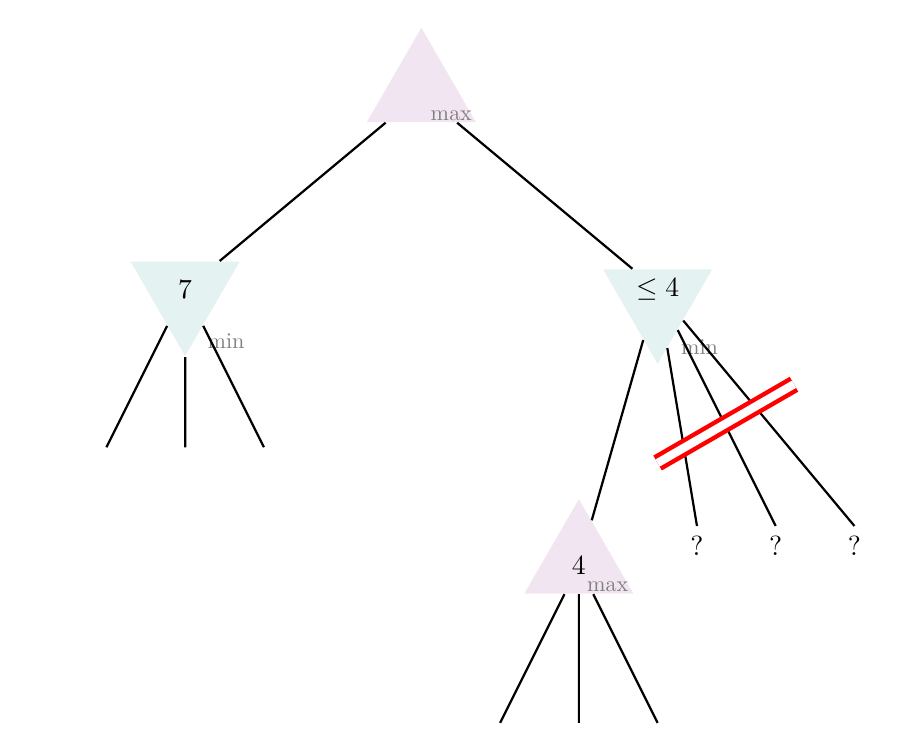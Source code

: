﻿\begin{tikzpicture}
		
\tikzstyle{mytrianglemax}=[
  isosceles triangle, 
  isosceles triangle apex angle=60,
  %draw,
  shape border rotate=90,
  fill=violet!10,
  minimum size =1.2cm,
]	
  
\tikzstyle{mytrianglemin}=[
  isosceles triangle, 
  isosceles triangle apex angle=60,
  %draw,
  shape border rotate=-90,
  fill=teal!10,
  minimum size =1.2cm]		
	
\tikzstyle{mymax}=[above=-2pt, black!50, scale=0.8]	

\tikzstyle{mymin}=[right=2pt, black!50, scale=0.8]
	
	
% define points
\path
  (0,0) coordinate(R)
  (-3,-2.5) coordinate (V1)
  (3,-2.5) coordinate (V2)
  (-5,-6) coordinate (V11)
  (-2,-6) coordinate (V12)
  (2,-6) coordinate (V21)
  (5,-6) coordinate (V22)
  ;

\node[mytrianglemax] (T) at (R) {};
\node[mymax] at (T.315) {max};

\node[mytrianglemin] (T1) at (V1) {$7$};
\node[mymin] at (T1.280) {min};

\node[mytrianglemin] (T2) at (V2) {$\le 4$};
\node[mymin] at (T2.280) {min};

\node[mytrianglemax] (T21) at (V21) {$4$};
\node[mymax] at (T21.315) {max};


% draw lines
\draw[thick]
  (T) -- (T1)
  (T) -- (T2)
  (T2) -- (T21)
  (T1) -- ++(-1,-2) 
  (T1) -- ++(0,-2) 
  (T1) -- ++(1,-2) 
  (T2) -- ++(0.5,-3)  node[below]{?}
  (T2) -- ++(1.5,-3)  node[below]{?}
  (T2) -- ++(2.5,-3)  node[below]{?}
  (T21) -- ++(-1,-2) 
  (T21) -- ++(0,-2) 
  (T21) -- ++(1,-2)
  ;

% Cut
\draw[red, ultra thick, double, double distance=3pt] (3,-4.7) -- ++(30:2);

%\node at (0,2) {\bf Coupure $\alpha$};
\end{tikzpicture}